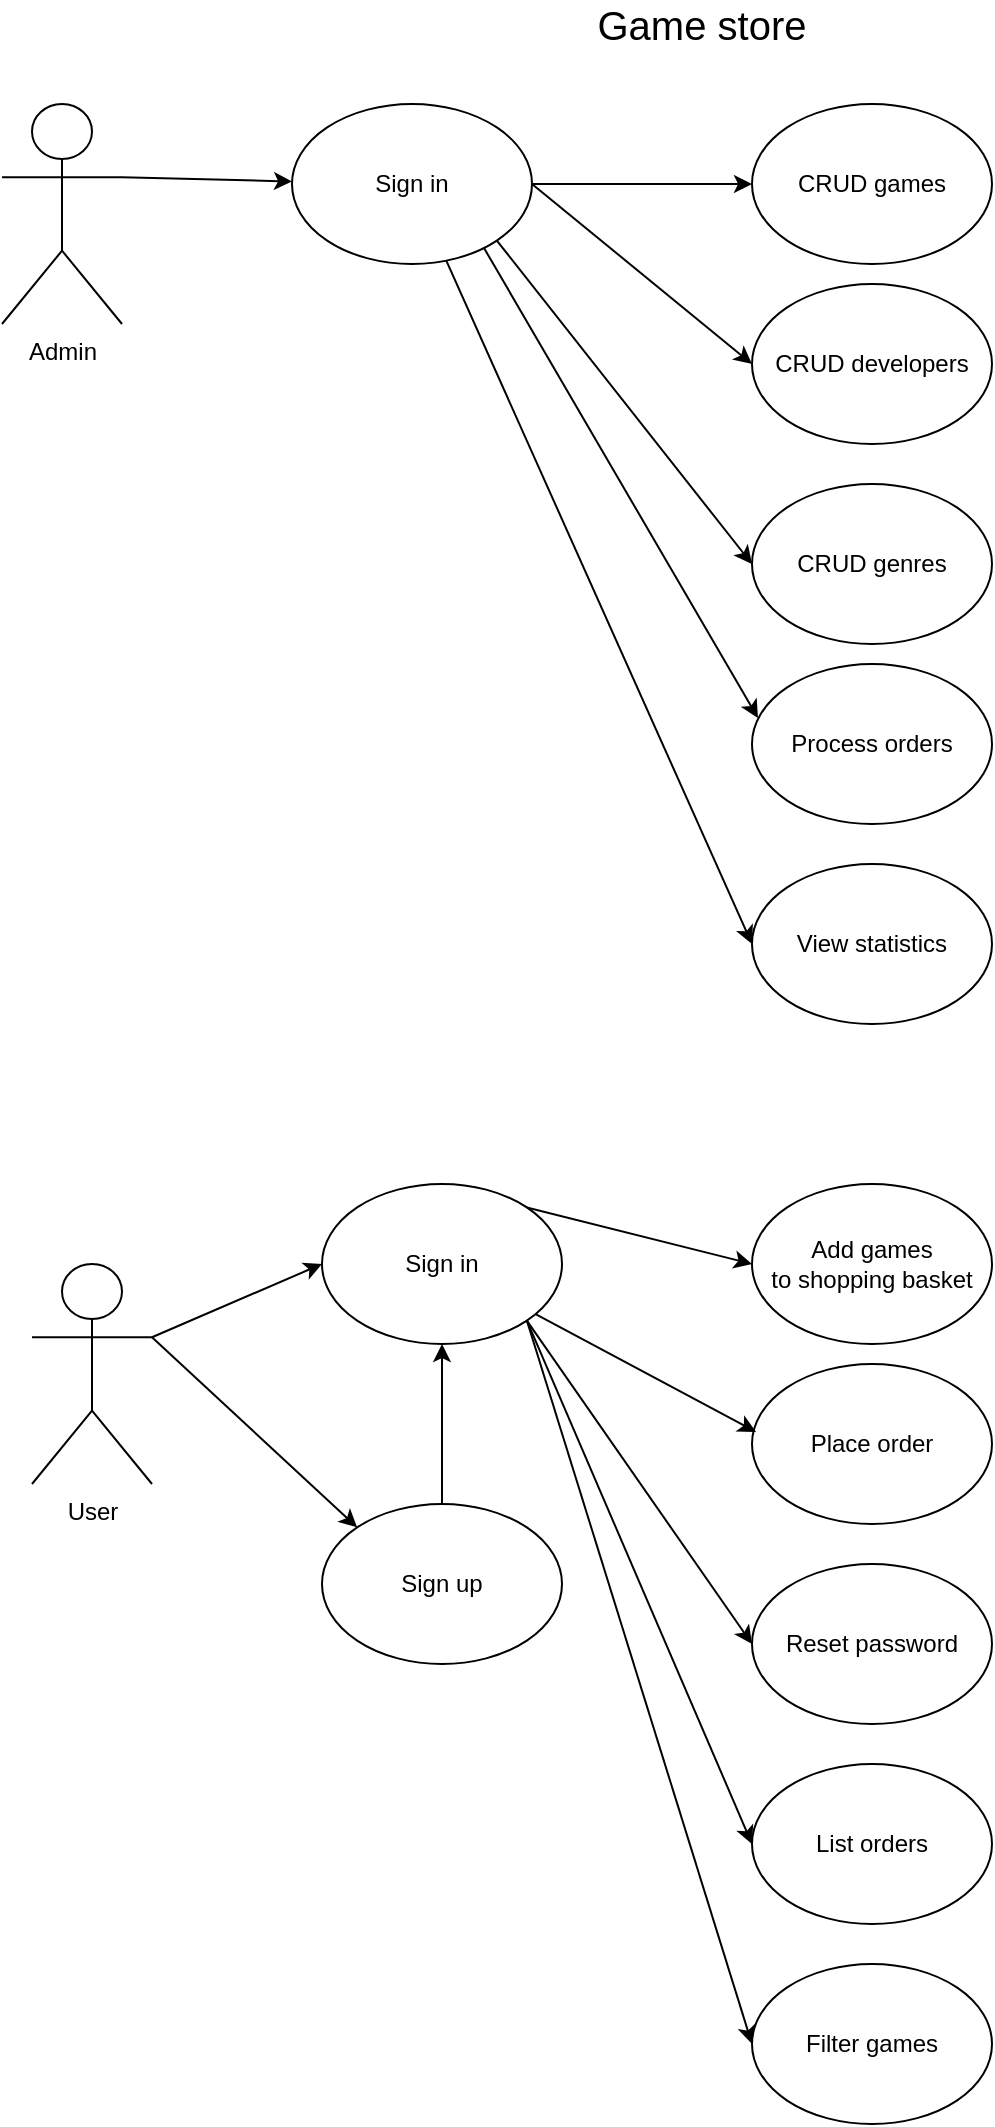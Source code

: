 <mxfile version="13.6.2" type="device"><diagram id="DPRzzfe6o_ZxN9O12Zw1" name="Page-1"><mxGraphModel dx="1021" dy="600" grid="1" gridSize="10" guides="1" tooltips="1" connect="1" arrows="1" fold="1" page="1" pageScale="1" pageWidth="850" pageHeight="1100" math="0" shadow="0"><root><mxCell id="0"/><mxCell id="1" parent="0"/><mxCell id="yOdnLuyr6mIIvZMwJhlF-1" value="Admin" style="shape=umlActor;verticalLabelPosition=bottom;verticalAlign=top;html=1;outlineConnect=0;" vertex="1" parent="1"><mxGeometry x="65" y="60" width="60" height="110" as="geometry"/></mxCell><mxCell id="yOdnLuyr6mIIvZMwJhlF-2" value="&lt;font style=&quot;font-size: 20px&quot;&gt;Game store&lt;/font&gt;" style="text;html=1;strokeColor=none;fillColor=none;align=center;verticalAlign=middle;whiteSpace=wrap;rounded=0;" vertex="1" parent="1"><mxGeometry x="300" y="10" width="230" height="20" as="geometry"/></mxCell><mxCell id="yOdnLuyr6mIIvZMwJhlF-4" value="Sign in" style="ellipse;whiteSpace=wrap;html=1;" vertex="1" parent="1"><mxGeometry x="210" y="60" width="120" height="80" as="geometry"/></mxCell><mxCell id="yOdnLuyr6mIIvZMwJhlF-5" value="" style="endArrow=classic;html=1;exitX=1;exitY=0.333;exitDx=0;exitDy=0;exitPerimeter=0;" edge="1" parent="1" source="yOdnLuyr6mIIvZMwJhlF-1" target="yOdnLuyr6mIIvZMwJhlF-4"><mxGeometry width="50" height="50" relative="1" as="geometry"><mxPoint x="150" y="130" as="sourcePoint"/><mxPoint x="200" y="80" as="targetPoint"/></mxGeometry></mxCell><mxCell id="yOdnLuyr6mIIvZMwJhlF-6" value="User" style="shape=umlActor;verticalLabelPosition=bottom;verticalAlign=top;html=1;outlineConnect=0;" vertex="1" parent="1"><mxGeometry x="80" y="640" width="60" height="110" as="geometry"/></mxCell><mxCell id="yOdnLuyr6mIIvZMwJhlF-7" value="" style="endArrow=classic;html=1;exitX=1;exitY=0.333;exitDx=0;exitDy=0;exitPerimeter=0;entryX=0;entryY=0.5;entryDx=0;entryDy=0;" edge="1" parent="1" source="yOdnLuyr6mIIvZMwJhlF-6" target="yOdnLuyr6mIIvZMwJhlF-12"><mxGeometry width="50" height="50" relative="1" as="geometry"><mxPoint x="155" y="689.997" as="sourcePoint"/><mxPoint x="258.94" y="764.163" as="targetPoint"/></mxGeometry></mxCell><mxCell id="yOdnLuyr6mIIvZMwJhlF-8" value="Sign up" style="ellipse;whiteSpace=wrap;html=1;" vertex="1" parent="1"><mxGeometry x="225" y="760" width="120" height="80" as="geometry"/></mxCell><mxCell id="yOdnLuyr6mIIvZMwJhlF-9" value="" style="endArrow=classic;html=1;exitX=1;exitY=0.333;exitDx=0;exitDy=0;exitPerimeter=0;entryX=0;entryY=0;entryDx=0;entryDy=0;" edge="1" parent="1" source="yOdnLuyr6mIIvZMwJhlF-6" target="yOdnLuyr6mIIvZMwJhlF-8"><mxGeometry width="50" height="50" relative="1" as="geometry"><mxPoint x="155" y="750" as="sourcePoint"/><mxPoint x="205" y="700" as="targetPoint"/></mxGeometry></mxCell><mxCell id="yOdnLuyr6mIIvZMwJhlF-10" value="CRUD games" style="ellipse;whiteSpace=wrap;html=1;" vertex="1" parent="1"><mxGeometry x="440" y="60" width="120" height="80" as="geometry"/></mxCell><mxCell id="yOdnLuyr6mIIvZMwJhlF-11" value="CRUD developers" style="ellipse;whiteSpace=wrap;html=1;" vertex="1" parent="1"><mxGeometry x="440" y="150" width="120" height="80" as="geometry"/></mxCell><mxCell id="yOdnLuyr6mIIvZMwJhlF-12" value="Sign in" style="ellipse;whiteSpace=wrap;html=1;" vertex="1" parent="1"><mxGeometry x="225" y="600" width="120" height="80" as="geometry"/></mxCell><mxCell id="yOdnLuyr6mIIvZMwJhlF-13" value="CRUD genres" style="ellipse;whiteSpace=wrap;html=1;" vertex="1" parent="1"><mxGeometry x="440" y="250" width="120" height="80" as="geometry"/></mxCell><mxCell id="yOdnLuyr6mIIvZMwJhlF-14" value="Process orders" style="ellipse;whiteSpace=wrap;html=1;" vertex="1" parent="1"><mxGeometry x="440" y="340" width="120" height="80" as="geometry"/></mxCell><mxCell id="yOdnLuyr6mIIvZMwJhlF-15" value="Add games to&amp;nbsp;shopping basket" style="ellipse;whiteSpace=wrap;html=1;" vertex="1" parent="1"><mxGeometry x="440" y="600" width="120" height="80" as="geometry"/></mxCell><mxCell id="yOdnLuyr6mIIvZMwJhlF-16" value="Place order" style="ellipse;whiteSpace=wrap;html=1;" vertex="1" parent="1"><mxGeometry x="440" y="690" width="120" height="80" as="geometry"/></mxCell><mxCell id="yOdnLuyr6mIIvZMwJhlF-17" value="Reset password" style="ellipse;whiteSpace=wrap;html=1;" vertex="1" parent="1"><mxGeometry x="440" y="790" width="120" height="80" as="geometry"/></mxCell><mxCell id="yOdnLuyr6mIIvZMwJhlF-18" value="List orders" style="ellipse;whiteSpace=wrap;html=1;" vertex="1" parent="1"><mxGeometry x="440" y="890" width="120" height="80" as="geometry"/></mxCell><mxCell id="yOdnLuyr6mIIvZMwJhlF-19" value="" style="endArrow=classic;html=1;exitX=0.5;exitY=0;exitDx=0;exitDy=0;entryX=0.5;entryY=1;entryDx=0;entryDy=0;" edge="1" parent="1" source="yOdnLuyr6mIIvZMwJhlF-8" target="yOdnLuyr6mIIvZMwJhlF-12"><mxGeometry width="50" height="50" relative="1" as="geometry"><mxPoint x="345" y="689.997" as="sourcePoint"/><mxPoint x="447.574" y="725.046" as="targetPoint"/></mxGeometry></mxCell><mxCell id="yOdnLuyr6mIIvZMwJhlF-20" value="" style="endArrow=classic;html=1;exitX=1;exitY=0;exitDx=0;exitDy=0;entryX=0;entryY=0.5;entryDx=0;entryDy=0;" edge="1" parent="1" source="yOdnLuyr6mIIvZMwJhlF-12" target="yOdnLuyr6mIIvZMwJhlF-15"><mxGeometry width="50" height="50" relative="1" as="geometry"><mxPoint x="330" y="579.997" as="sourcePoint"/><mxPoint x="432.574" y="615.046" as="targetPoint"/></mxGeometry></mxCell><mxCell id="yOdnLuyr6mIIvZMwJhlF-21" value="" style="endArrow=classic;html=1;entryX=0.017;entryY=0.425;entryDx=0;entryDy=0;entryPerimeter=0;" edge="1" parent="1" source="yOdnLuyr6mIIvZMwJhlF-12" target="yOdnLuyr6mIIvZMwJhlF-16"><mxGeometry width="50" height="50" relative="1" as="geometry"><mxPoint x="337.43" y="677.477" as="sourcePoint"/><mxPoint x="440.004" y="712.526" as="targetPoint"/></mxGeometry></mxCell><mxCell id="yOdnLuyr6mIIvZMwJhlF-22" value="" style="endArrow=classic;html=1;exitX=1;exitY=1;exitDx=0;exitDy=0;entryX=0;entryY=0.5;entryDx=0;entryDy=0;" edge="1" parent="1" source="yOdnLuyr6mIIvZMwJhlF-12" target="yOdnLuyr6mIIvZMwJhlF-17"><mxGeometry width="50" height="50" relative="1" as="geometry"><mxPoint x="337.43" y="714.947" as="sourcePoint"/><mxPoint x="440.004" y="749.996" as="targetPoint"/></mxGeometry></mxCell><mxCell id="yOdnLuyr6mIIvZMwJhlF-23" value="" style="endArrow=classic;html=1;exitX=1;exitY=1;exitDx=0;exitDy=0;entryX=0;entryY=0.5;entryDx=0;entryDy=0;" edge="1" parent="1" source="yOdnLuyr6mIIvZMwJhlF-12" target="yOdnLuyr6mIIvZMwJhlF-18"><mxGeometry width="50" height="50" relative="1" as="geometry"><mxPoint x="337.43" y="809.997" as="sourcePoint"/><mxPoint x="440.004" y="845.046" as="targetPoint"/></mxGeometry></mxCell><mxCell id="yOdnLuyr6mIIvZMwJhlF-24" value="" style="endArrow=classic;html=1;exitX=1;exitY=0.5;exitDx=0;exitDy=0;entryX=0;entryY=0.5;entryDx=0;entryDy=0;" edge="1" parent="1" source="yOdnLuyr6mIIvZMwJhlF-4" target="yOdnLuyr6mIIvZMwJhlF-10"><mxGeometry width="50" height="50" relative="1" as="geometry"><mxPoint x="337.43" y="59.997" as="sourcePoint"/><mxPoint x="440.004" y="95.046" as="targetPoint"/></mxGeometry></mxCell><mxCell id="yOdnLuyr6mIIvZMwJhlF-25" value="" style="endArrow=classic;html=1;exitX=1;exitY=0.5;exitDx=0;exitDy=0;entryX=0;entryY=0.5;entryDx=0;entryDy=0;" edge="1" parent="1" source="yOdnLuyr6mIIvZMwJhlF-4" target="yOdnLuyr6mIIvZMwJhlF-11"><mxGeometry width="50" height="50" relative="1" as="geometry"><mxPoint x="330" y="189.5" as="sourcePoint"/><mxPoint x="440" y="189.5" as="targetPoint"/></mxGeometry></mxCell><mxCell id="yOdnLuyr6mIIvZMwJhlF-26" value="" style="endArrow=classic;html=1;exitX=1;exitY=1;exitDx=0;exitDy=0;entryX=0;entryY=0.5;entryDx=0;entryDy=0;" edge="1" parent="1" source="yOdnLuyr6mIIvZMwJhlF-4" target="yOdnLuyr6mIIvZMwJhlF-13"><mxGeometry width="50" height="50" relative="1" as="geometry"><mxPoint x="320" y="289.5" as="sourcePoint"/><mxPoint x="430" y="289.5" as="targetPoint"/></mxGeometry></mxCell><mxCell id="yOdnLuyr6mIIvZMwJhlF-27" value="" style="endArrow=classic;html=1;exitX=0.8;exitY=0.9;exitDx=0;exitDy=0;entryX=0.025;entryY=0.338;entryDx=0;entryDy=0;exitPerimeter=0;entryPerimeter=0;" edge="1" parent="1" source="yOdnLuyr6mIIvZMwJhlF-4" target="yOdnLuyr6mIIvZMwJhlF-14"><mxGeometry width="50" height="50" relative="1" as="geometry"><mxPoint x="320" y="390" as="sourcePoint"/><mxPoint x="430" y="390" as="targetPoint"/></mxGeometry></mxCell><mxCell id="yOdnLuyr6mIIvZMwJhlF-28" value="Filter games" style="ellipse;whiteSpace=wrap;html=1;" vertex="1" parent="1"><mxGeometry x="440" y="990" width="120" height="80" as="geometry"/></mxCell><mxCell id="yOdnLuyr6mIIvZMwJhlF-29" value="" style="endArrow=classic;html=1;exitX=1;exitY=1;exitDx=0;exitDy=0;entryX=0;entryY=0.5;entryDx=0;entryDy=0;" edge="1" parent="1" source="yOdnLuyr6mIIvZMwJhlF-12" target="yOdnLuyr6mIIvZMwJhlF-28"><mxGeometry width="50" height="50" relative="1" as="geometry"><mxPoint x="300" y="960" as="sourcePoint"/><mxPoint x="350" y="910" as="targetPoint"/></mxGeometry></mxCell><mxCell id="yOdnLuyr6mIIvZMwJhlF-30" value="View statistics" style="ellipse;whiteSpace=wrap;html=1;" vertex="1" parent="1"><mxGeometry x="440" y="440" width="120" height="80" as="geometry"/></mxCell><mxCell id="yOdnLuyr6mIIvZMwJhlF-31" value="" style="endArrow=classic;html=1;entryX=0;entryY=0.5;entryDx=0;entryDy=0;" edge="1" parent="1" source="yOdnLuyr6mIIvZMwJhlF-4" target="yOdnLuyr6mIIvZMwJhlF-30"><mxGeometry width="50" height="50" relative="1" as="geometry"><mxPoint x="280" y="160" as="sourcePoint"/><mxPoint x="417" y="395.04" as="targetPoint"/></mxGeometry></mxCell></root></mxGraphModel></diagram></mxfile>